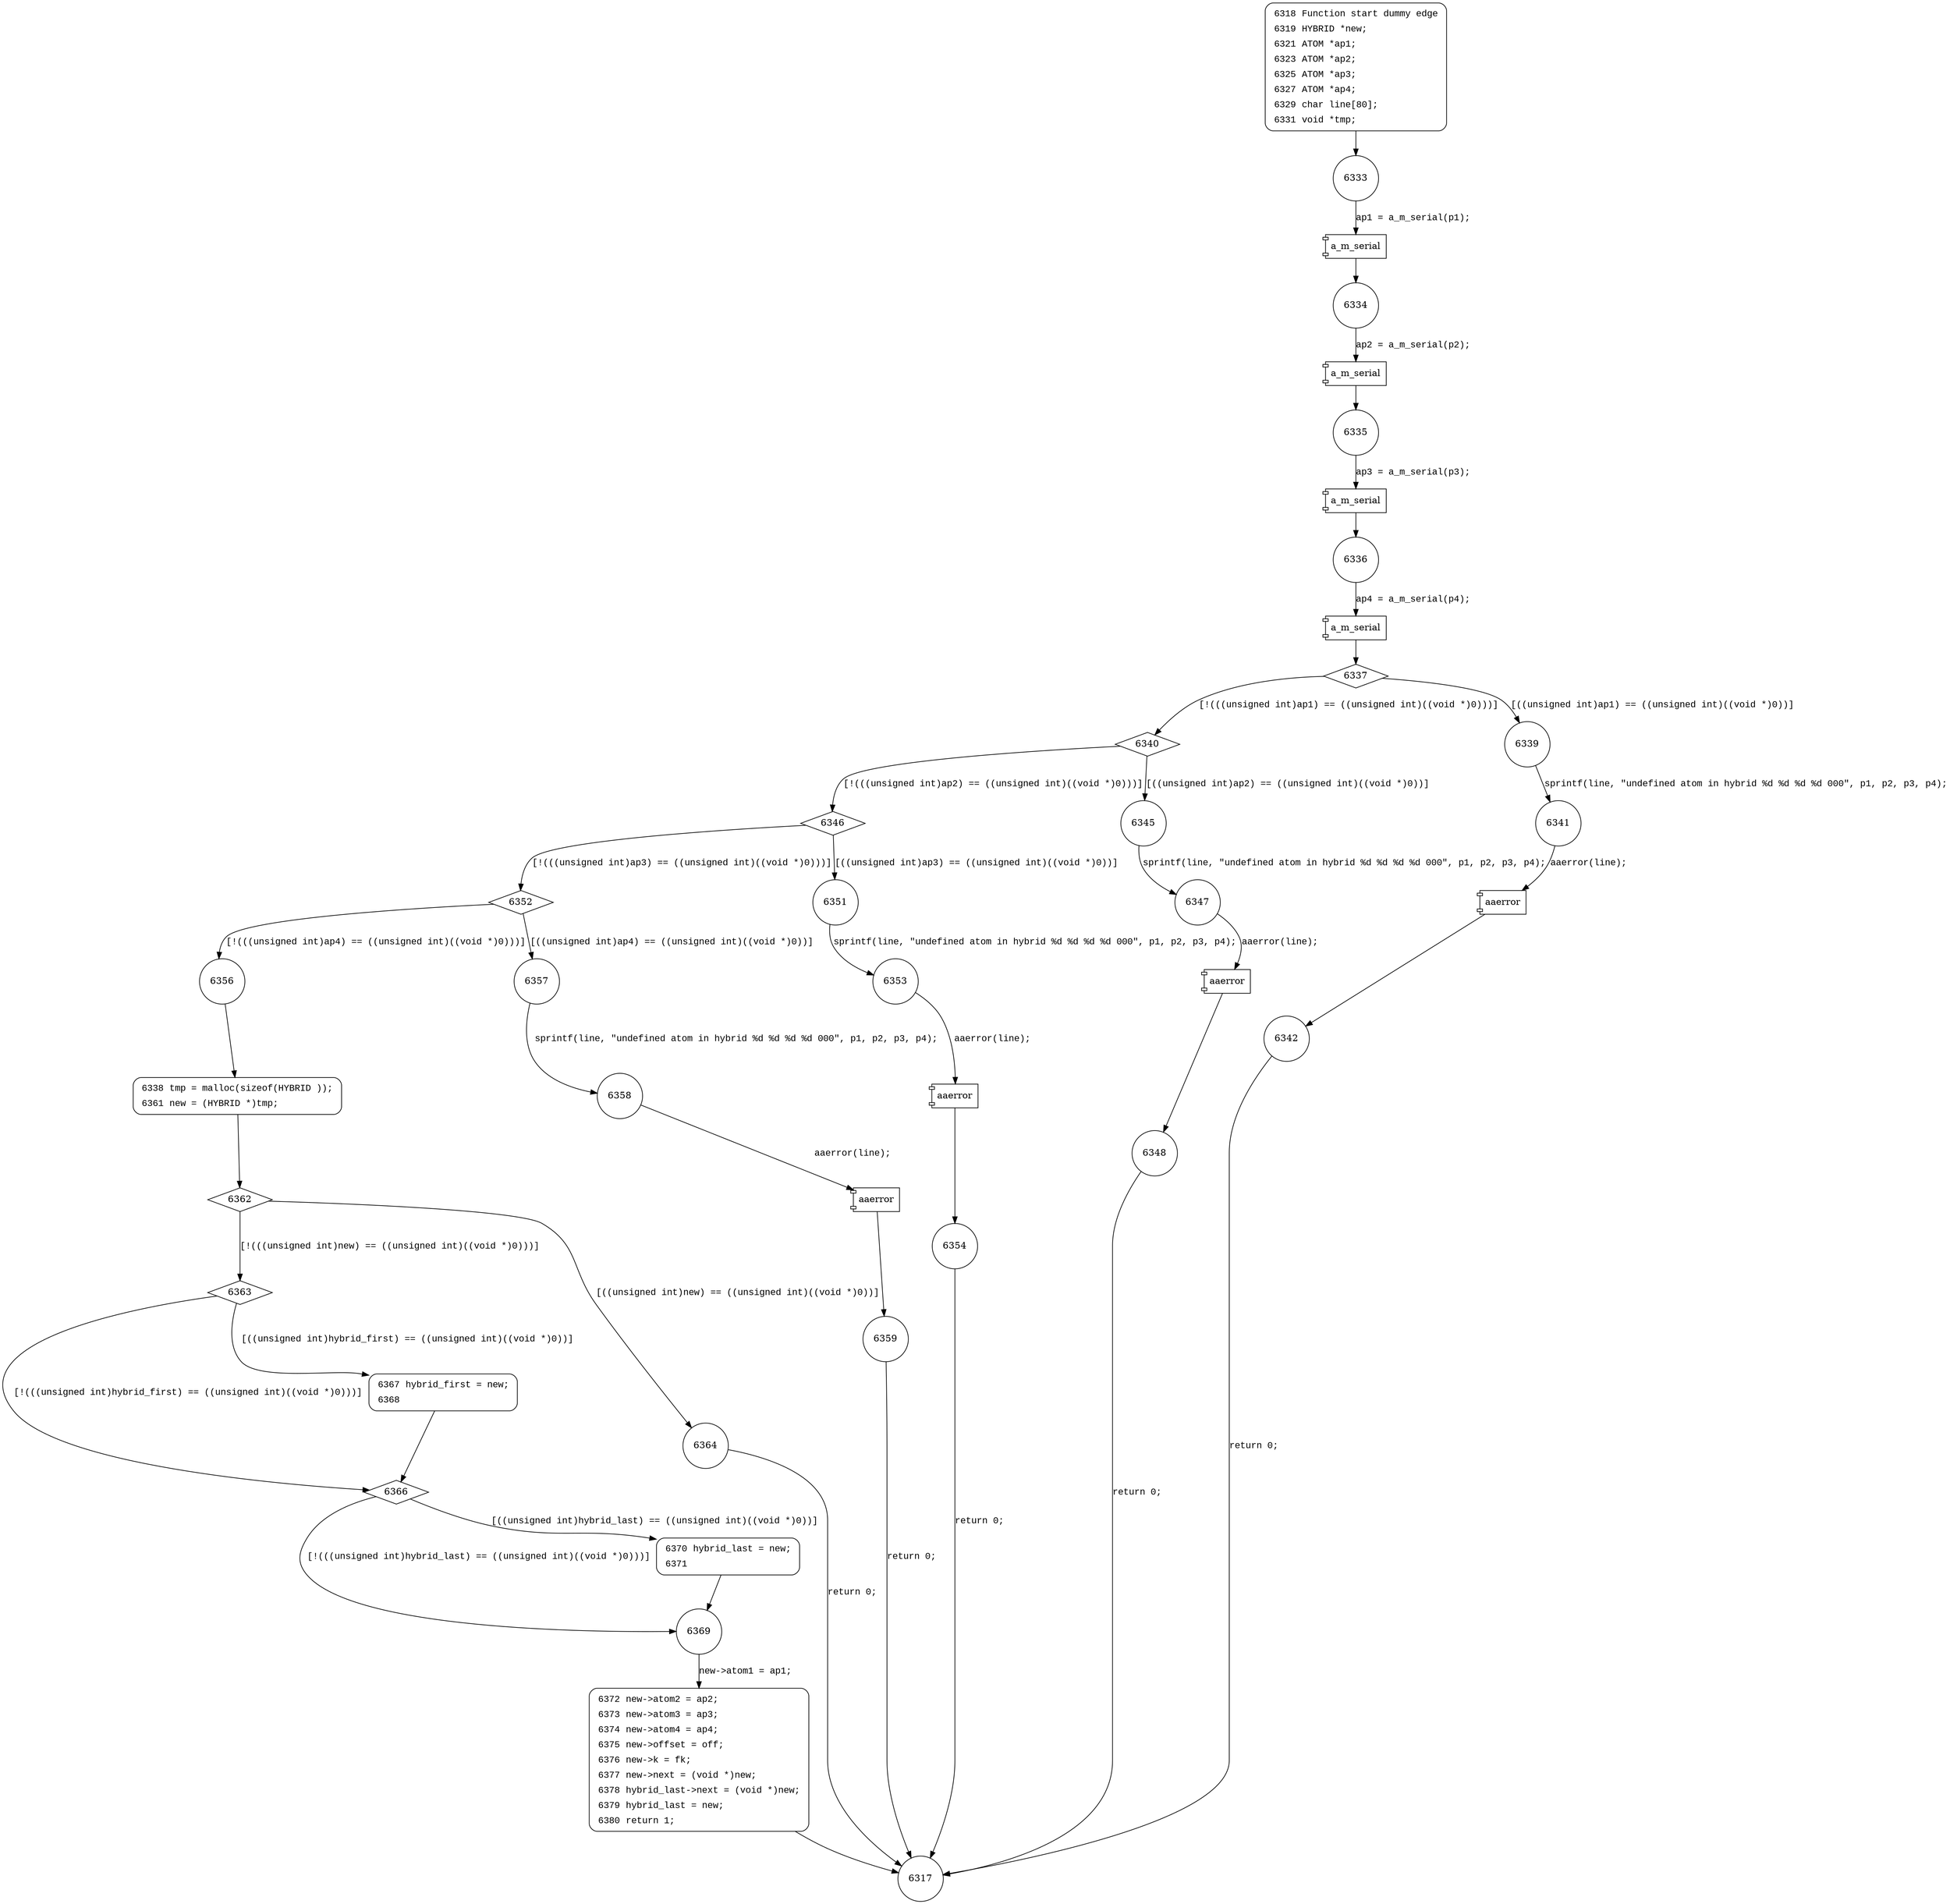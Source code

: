 digraph hybrid {
6333 [shape="circle"]
6334 [shape="circle"]
6335 [shape="circle"]
6336 [shape="circle"]
6337 [shape="diamond"]
6340 [shape="diamond"]
6339 [shape="circle"]
6341 [shape="circle"]
6342 [shape="circle"]
6346 [shape="diamond"]
6345 [shape="circle"]
6347 [shape="circle"]
6348 [shape="circle"]
6352 [shape="diamond"]
6351 [shape="circle"]
6353 [shape="circle"]
6354 [shape="circle"]
6356 [shape="circle"]
6357 [shape="circle"]
6358 [shape="circle"]
6359 [shape="circle"]
6338 [shape="circle"]
6362 [shape="diamond"]
6363 [shape="diamond"]
6364 [shape="circle"]
6366 [shape="diamond"]
6367 [shape="circle"]
6369 [shape="circle"]
6370 [shape="circle"]
6372 [shape="circle"]
6317 [shape="circle"]
6318 [style="filled,bold" penwidth="1" fillcolor="white" fontname="Courier New" shape="Mrecord" label=<<table border="0" cellborder="0" cellpadding="3" bgcolor="white"><tr><td align="right">6318</td><td align="left">Function start dummy edge</td></tr><tr><td align="right">6319</td><td align="left">HYBRID *new;</td></tr><tr><td align="right">6321</td><td align="left">ATOM *ap1;</td></tr><tr><td align="right">6323</td><td align="left">ATOM *ap2;</td></tr><tr><td align="right">6325</td><td align="left">ATOM *ap3;</td></tr><tr><td align="right">6327</td><td align="left">ATOM *ap4;</td></tr><tr><td align="right">6329</td><td align="left">char line[80];</td></tr><tr><td align="right">6331</td><td align="left">void *tmp;</td></tr></table>>]
6318 -> 6333[label=""]
6338 [style="filled,bold" penwidth="1" fillcolor="white" fontname="Courier New" shape="Mrecord" label=<<table border="0" cellborder="0" cellpadding="3" bgcolor="white"><tr><td align="right">6338</td><td align="left">tmp = malloc(sizeof(HYBRID ));</td></tr><tr><td align="right">6361</td><td align="left">new = (HYBRID *)tmp;</td></tr></table>>]
6338 -> 6362[label=""]
6367 [style="filled,bold" penwidth="1" fillcolor="white" fontname="Courier New" shape="Mrecord" label=<<table border="0" cellborder="0" cellpadding="3" bgcolor="white"><tr><td align="right">6367</td><td align="left">hybrid_first = new;</td></tr><tr><td align="right">6368</td><td align="left"></td></tr></table>>]
6367 -> 6366[label=""]
6370 [style="filled,bold" penwidth="1" fillcolor="white" fontname="Courier New" shape="Mrecord" label=<<table border="0" cellborder="0" cellpadding="3" bgcolor="white"><tr><td align="right">6370</td><td align="left">hybrid_last = new;</td></tr><tr><td align="right">6371</td><td align="left"></td></tr></table>>]
6370 -> 6369[label=""]
6372 [style="filled,bold" penwidth="1" fillcolor="white" fontname="Courier New" shape="Mrecord" label=<<table border="0" cellborder="0" cellpadding="3" bgcolor="white"><tr><td align="right">6372</td><td align="left">new-&gt;atom2 = ap2;</td></tr><tr><td align="right">6373</td><td align="left">new-&gt;atom3 = ap3;</td></tr><tr><td align="right">6374</td><td align="left">new-&gt;atom4 = ap4;</td></tr><tr><td align="right">6375</td><td align="left">new-&gt;offset = off;</td></tr><tr><td align="right">6376</td><td align="left">new-&gt;k = fk;</td></tr><tr><td align="right">6377</td><td align="left">new-&gt;next = (void *)new;</td></tr><tr><td align="right">6378</td><td align="left">hybrid_last-&gt;next = (void *)new;</td></tr><tr><td align="right">6379</td><td align="left">hybrid_last = new;</td></tr><tr><td align="right">6380</td><td align="left">return 1;</td></tr></table>>]
6372 -> 6317[label=""]
100550 [shape="component" label="a_m_serial"]
6333 -> 100550 [label="ap1 = a_m_serial(p1);" fontname="Courier New"]
100550 -> 6334 [label="" fontname="Courier New"]
100551 [shape="component" label="a_m_serial"]
6334 -> 100551 [label="ap2 = a_m_serial(p2);" fontname="Courier New"]
100551 -> 6335 [label="" fontname="Courier New"]
100552 [shape="component" label="a_m_serial"]
6335 -> 100552 [label="ap3 = a_m_serial(p3);" fontname="Courier New"]
100552 -> 6336 [label="" fontname="Courier New"]
100553 [shape="component" label="a_m_serial"]
6336 -> 100553 [label="ap4 = a_m_serial(p4);" fontname="Courier New"]
100553 -> 6337 [label="" fontname="Courier New"]
6337 -> 6340 [label="[!(((unsigned int)ap1) == ((unsigned int)((void *)0)))]" fontname="Courier New"]
6337 -> 6339 [label="[((unsigned int)ap1) == ((unsigned int)((void *)0))]" fontname="Courier New"]
100554 [shape="component" label="aaerror"]
6341 -> 100554 [label="aaerror(line);" fontname="Courier New"]
100554 -> 6342 [label="" fontname="Courier New"]
6340 -> 6346 [label="[!(((unsigned int)ap2) == ((unsigned int)((void *)0)))]" fontname="Courier New"]
6340 -> 6345 [label="[((unsigned int)ap2) == ((unsigned int)((void *)0))]" fontname="Courier New"]
100555 [shape="component" label="aaerror"]
6347 -> 100555 [label="aaerror(line);" fontname="Courier New"]
100555 -> 6348 [label="" fontname="Courier New"]
6346 -> 6352 [label="[!(((unsigned int)ap3) == ((unsigned int)((void *)0)))]" fontname="Courier New"]
6346 -> 6351 [label="[((unsigned int)ap3) == ((unsigned int)((void *)0))]" fontname="Courier New"]
100556 [shape="component" label="aaerror"]
6353 -> 100556 [label="aaerror(line);" fontname="Courier New"]
100556 -> 6354 [label="" fontname="Courier New"]
6352 -> 6356 [label="[!(((unsigned int)ap4) == ((unsigned int)((void *)0)))]" fontname="Courier New"]
6352 -> 6357 [label="[((unsigned int)ap4) == ((unsigned int)((void *)0))]" fontname="Courier New"]
100557 [shape="component" label="aaerror"]
6358 -> 100557 [label="aaerror(line);" fontname="Courier New"]
100557 -> 6359 [label="" fontname="Courier New"]
6356 -> 6338 [label="" fontname="Courier New"]
6362 -> 6363 [label="[!(((unsigned int)new) == ((unsigned int)((void *)0)))]" fontname="Courier New"]
6362 -> 6364 [label="[((unsigned int)new) == ((unsigned int)((void *)0))]" fontname="Courier New"]
6363 -> 6366 [label="[!(((unsigned int)hybrid_first) == ((unsigned int)((void *)0)))]" fontname="Courier New"]
6363 -> 6367 [label="[((unsigned int)hybrid_first) == ((unsigned int)((void *)0))]" fontname="Courier New"]
6366 -> 6369 [label="[!(((unsigned int)hybrid_last) == ((unsigned int)((void *)0)))]" fontname="Courier New"]
6366 -> 6370 [label="[((unsigned int)hybrid_last) == ((unsigned int)((void *)0))]" fontname="Courier New"]
6369 -> 6372 [label="new->atom1 = ap1;" fontname="Courier New"]
6339 -> 6341 [label="sprintf(line, \"undefined atom in hybrid %d %d %d %d \000\", p1, p2, p3, p4);" fontname="Courier New"]
6342 -> 6317 [label="return 0;" fontname="Courier New"]
6345 -> 6347 [label="sprintf(line, \"undefined atom in hybrid %d %d %d %d \000\", p1, p2, p3, p4);" fontname="Courier New"]
6348 -> 6317 [label="return 0;" fontname="Courier New"]
6351 -> 6353 [label="sprintf(line, \"undefined atom in hybrid %d %d %d %d \000\", p1, p2, p3, p4);" fontname="Courier New"]
6354 -> 6317 [label="return 0;" fontname="Courier New"]
6357 -> 6358 [label="sprintf(line, \"undefined atom in hybrid %d %d %d %d \000\", p1, p2, p3, p4);" fontname="Courier New"]
6359 -> 6317 [label="return 0;" fontname="Courier New"]
6364 -> 6317 [label="return 0;" fontname="Courier New"]
}